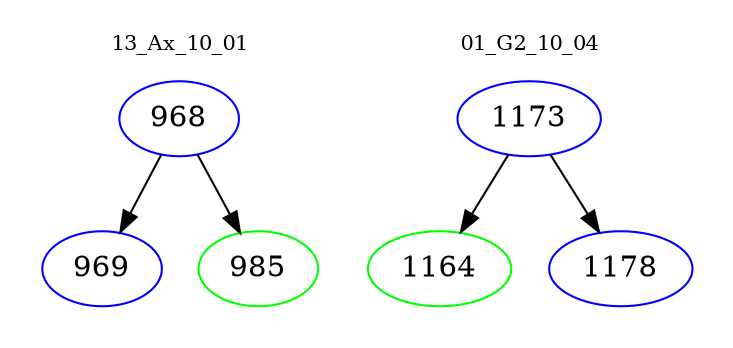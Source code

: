 digraph{
subgraph cluster_0 {
color = white
label = "13_Ax_10_01";
fontsize=10;
T0_968 [label="968", color="blue"]
T0_968 -> T0_969 [color="black"]
T0_969 [label="969", color="blue"]
T0_968 -> T0_985 [color="black"]
T0_985 [label="985", color="green"]
}
subgraph cluster_1 {
color = white
label = "01_G2_10_04";
fontsize=10;
T1_1173 [label="1173", color="blue"]
T1_1173 -> T1_1164 [color="black"]
T1_1164 [label="1164", color="green"]
T1_1173 -> T1_1178 [color="black"]
T1_1178 [label="1178", color="blue"]
}
}
